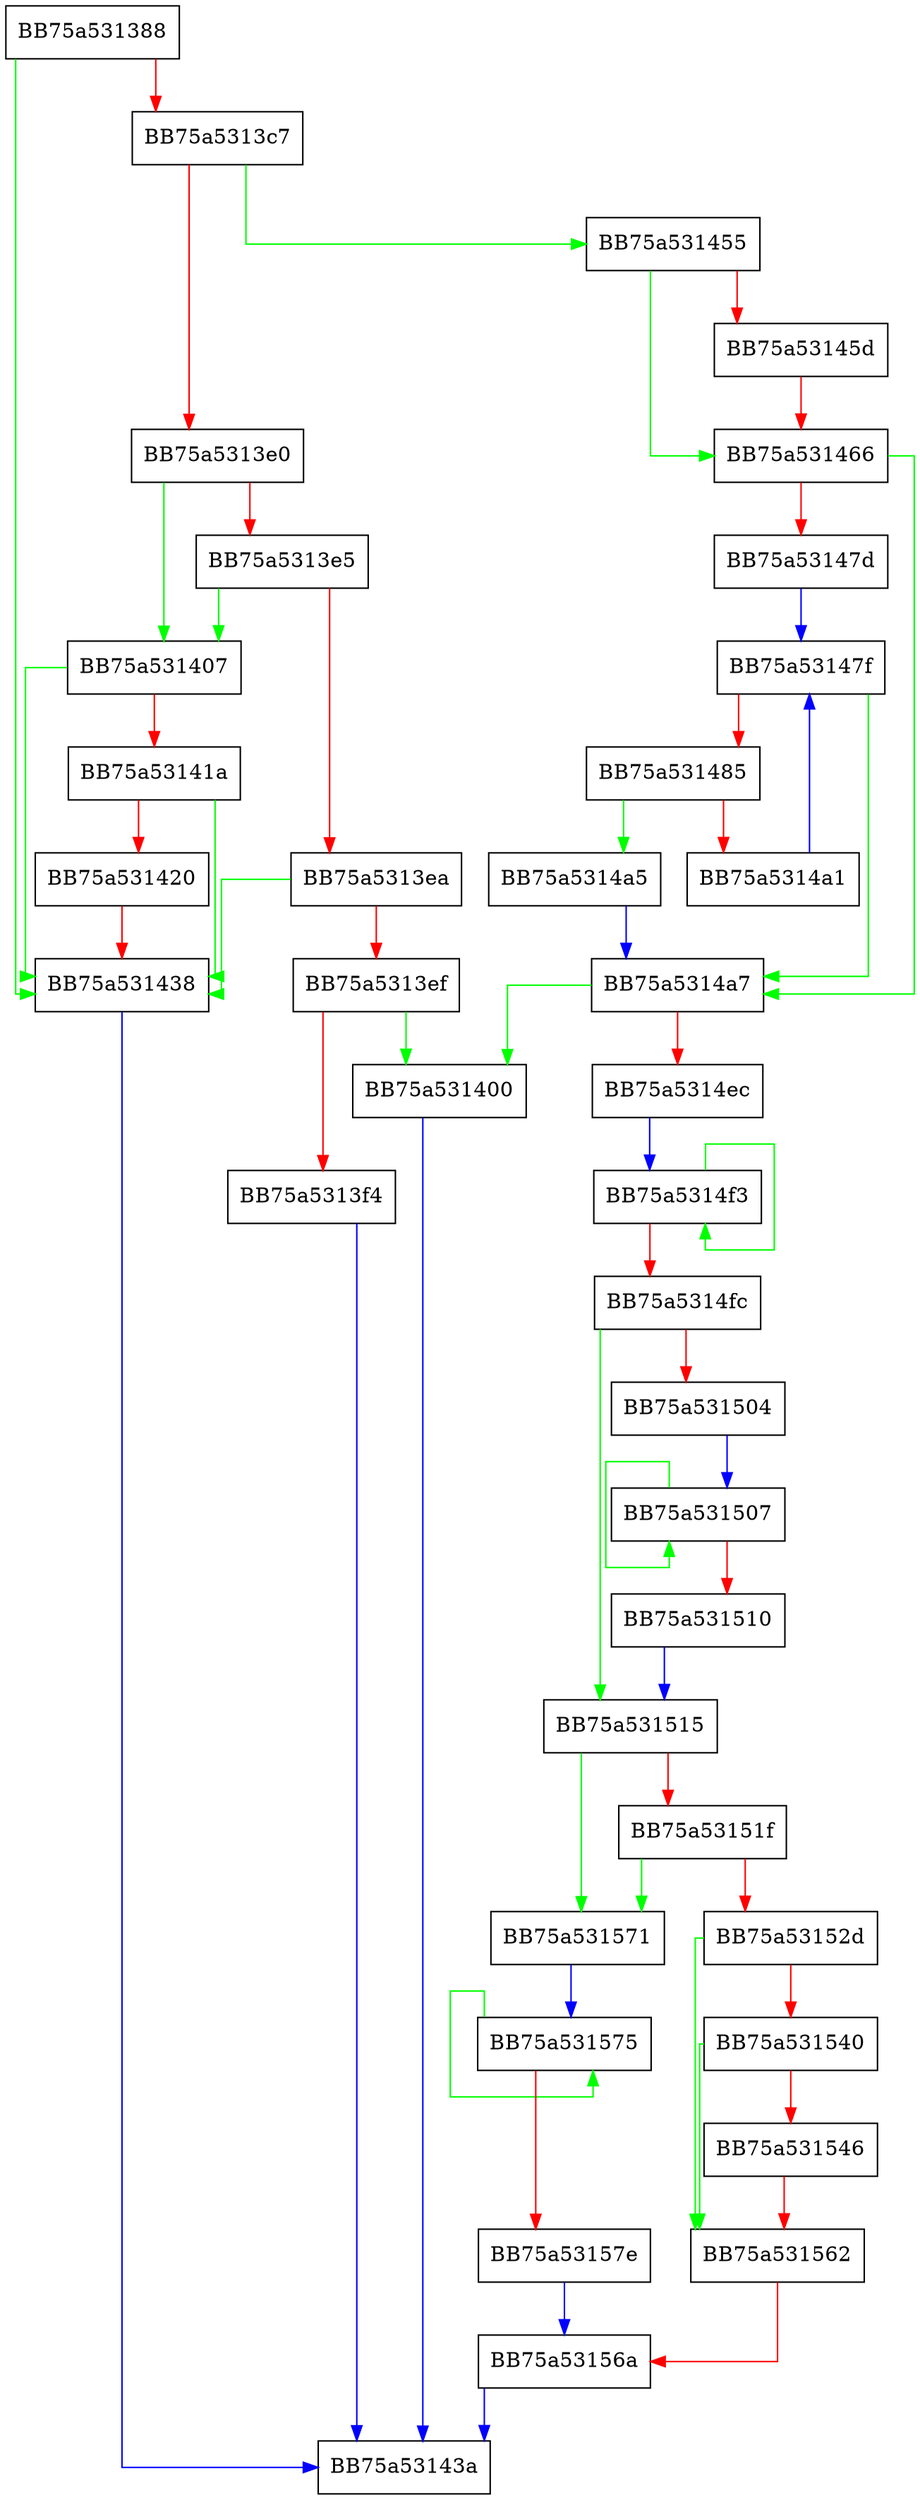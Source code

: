 digraph ExpandPrefixWithCurrentUser {
  node [shape="box"];
  graph [splines=ortho];
  BB75a531388 -> BB75a531438 [color="green"];
  BB75a531388 -> BB75a5313c7 [color="red"];
  BB75a5313c7 -> BB75a531455 [color="green"];
  BB75a5313c7 -> BB75a5313e0 [color="red"];
  BB75a5313e0 -> BB75a531407 [color="green"];
  BB75a5313e0 -> BB75a5313e5 [color="red"];
  BB75a5313e5 -> BB75a531407 [color="green"];
  BB75a5313e5 -> BB75a5313ea [color="red"];
  BB75a5313ea -> BB75a531438 [color="green"];
  BB75a5313ea -> BB75a5313ef [color="red"];
  BB75a5313ef -> BB75a531400 [color="green"];
  BB75a5313ef -> BB75a5313f4 [color="red"];
  BB75a5313f4 -> BB75a53143a [color="blue"];
  BB75a531400 -> BB75a53143a [color="blue"];
  BB75a531407 -> BB75a531438 [color="green"];
  BB75a531407 -> BB75a53141a [color="red"];
  BB75a53141a -> BB75a531438 [color="green"];
  BB75a53141a -> BB75a531420 [color="red"];
  BB75a531420 -> BB75a531438 [color="red"];
  BB75a531438 -> BB75a53143a [color="blue"];
  BB75a531455 -> BB75a531466 [color="green"];
  BB75a531455 -> BB75a53145d [color="red"];
  BB75a53145d -> BB75a531466 [color="red"];
  BB75a531466 -> BB75a5314a7 [color="green"];
  BB75a531466 -> BB75a53147d [color="red"];
  BB75a53147d -> BB75a53147f [color="blue"];
  BB75a53147f -> BB75a5314a7 [color="green"];
  BB75a53147f -> BB75a531485 [color="red"];
  BB75a531485 -> BB75a5314a5 [color="green"];
  BB75a531485 -> BB75a5314a1 [color="red"];
  BB75a5314a1 -> BB75a53147f [color="blue"];
  BB75a5314a5 -> BB75a5314a7 [color="blue"];
  BB75a5314a7 -> BB75a531400 [color="green"];
  BB75a5314a7 -> BB75a5314ec [color="red"];
  BB75a5314ec -> BB75a5314f3 [color="blue"];
  BB75a5314f3 -> BB75a5314f3 [color="green"];
  BB75a5314f3 -> BB75a5314fc [color="red"];
  BB75a5314fc -> BB75a531515 [color="green"];
  BB75a5314fc -> BB75a531504 [color="red"];
  BB75a531504 -> BB75a531507 [color="blue"];
  BB75a531507 -> BB75a531507 [color="green"];
  BB75a531507 -> BB75a531510 [color="red"];
  BB75a531510 -> BB75a531515 [color="blue"];
  BB75a531515 -> BB75a531571 [color="green"];
  BB75a531515 -> BB75a53151f [color="red"];
  BB75a53151f -> BB75a531571 [color="green"];
  BB75a53151f -> BB75a53152d [color="red"];
  BB75a53152d -> BB75a531562 [color="green"];
  BB75a53152d -> BB75a531540 [color="red"];
  BB75a531540 -> BB75a531562 [color="green"];
  BB75a531540 -> BB75a531546 [color="red"];
  BB75a531546 -> BB75a531562 [color="red"];
  BB75a531562 -> BB75a53156a [color="red"];
  BB75a53156a -> BB75a53143a [color="blue"];
  BB75a531571 -> BB75a531575 [color="blue"];
  BB75a531575 -> BB75a531575 [color="green"];
  BB75a531575 -> BB75a53157e [color="red"];
  BB75a53157e -> BB75a53156a [color="blue"];
}